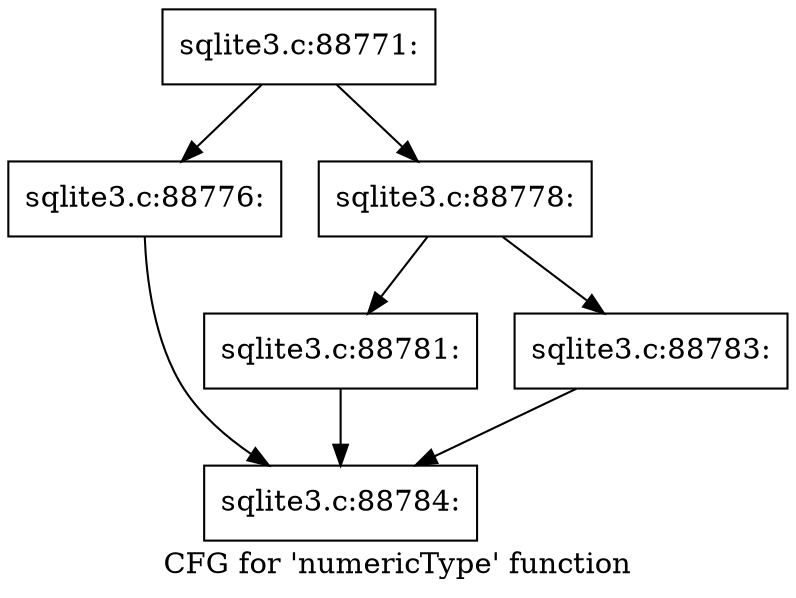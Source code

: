 digraph "CFG for 'numericType' function" {
	label="CFG for 'numericType' function";

	Node0x55c0f7ec67b0 [shape=record,label="{sqlite3.c:88771:}"];
	Node0x55c0f7ec67b0 -> Node0x55c0f7ec7360;
	Node0x55c0f7ec67b0 -> Node0x55c0f7ec63c0;
	Node0x55c0f7ec7360 [shape=record,label="{sqlite3.c:88776:}"];
	Node0x55c0f7ec7360 -> Node0x55c0f7ec6930;
	Node0x55c0f7ec63c0 [shape=record,label="{sqlite3.c:88778:}"];
	Node0x55c0f7ec63c0 -> Node0x55c0f7ec8770;
	Node0x55c0f7ec63c0 -> Node0x55c0f7ec87c0;
	Node0x55c0f7ec8770 [shape=record,label="{sqlite3.c:88781:}"];
	Node0x55c0f7ec8770 -> Node0x55c0f7ec6930;
	Node0x55c0f7ec87c0 [shape=record,label="{sqlite3.c:88783:}"];
	Node0x55c0f7ec87c0 -> Node0x55c0f7ec6930;
	Node0x55c0f7ec6930 [shape=record,label="{sqlite3.c:88784:}"];
}
